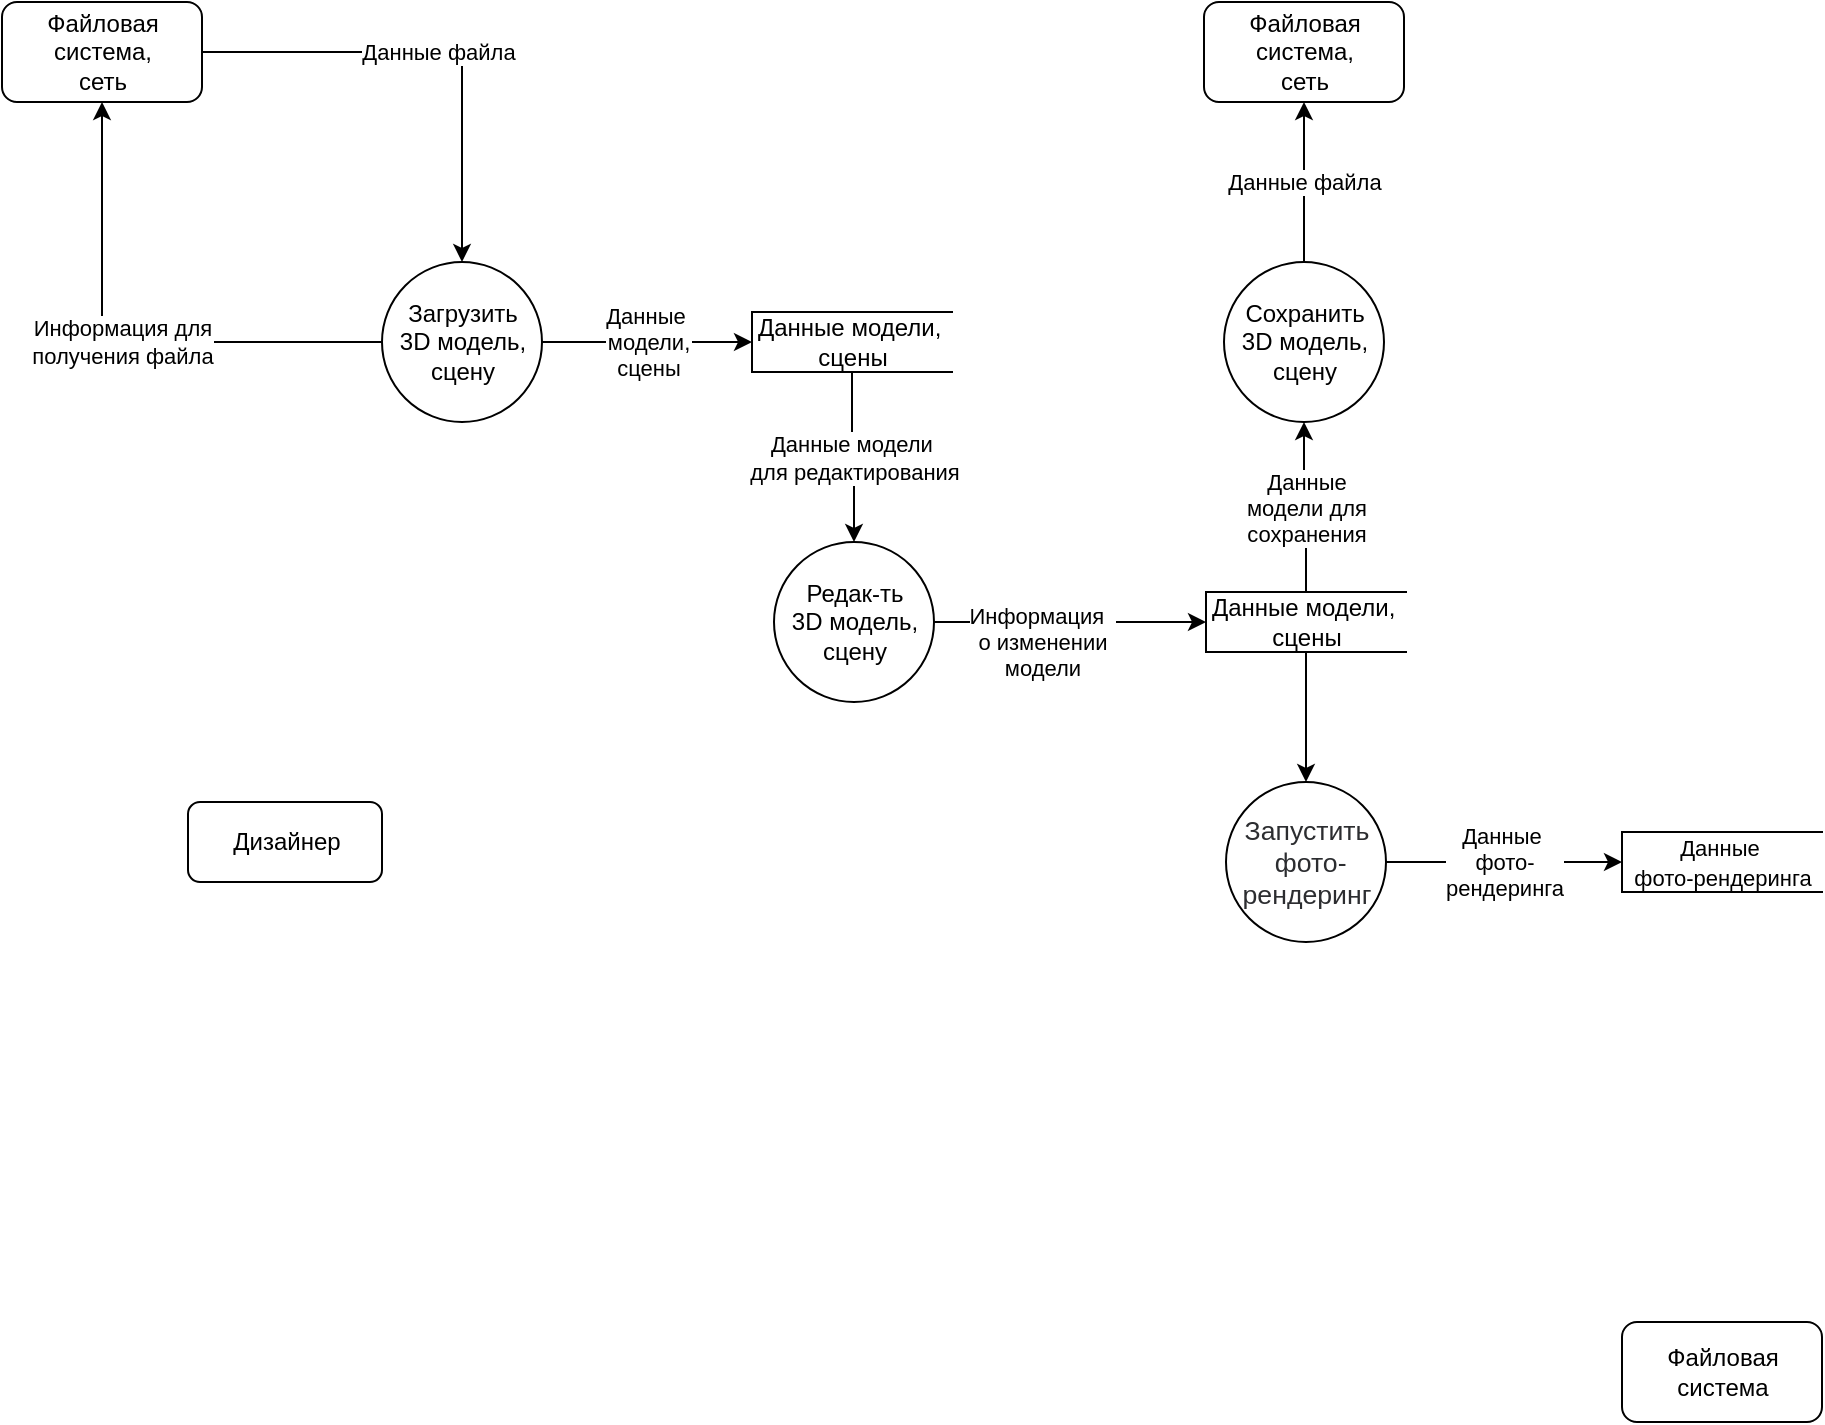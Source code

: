 <mxfile version="14.7.6" type="github">
  <diagram id="zpo06m7_BMjcQepiqPYK" name="Page-1">
    <mxGraphModel dx="868" dy="482" grid="1" gridSize="10" guides="1" tooltips="1" connect="1" arrows="1" fold="1" page="1" pageScale="1" pageWidth="1169" pageHeight="827" math="0" shadow="0">
      <root>
        <mxCell id="0" />
        <mxCell id="1" parent="0" />
        <mxCell id="oDMPhcDwK1nl3bNBo1yr-3" value="Информация для&lt;br&gt;получения файла" style="edgeStyle=orthogonalEdgeStyle;rounded=0;orthogonalLoop=1;jettySize=auto;html=1;" edge="1" parent="1" source="nFgDgpKMFWf3unUXLBJT-1" target="60nflXu5xfEMRwVFv_RP-4">
          <mxGeometry relative="1" as="geometry" />
        </mxCell>
        <mxCell id="oDMPhcDwK1nl3bNBo1yr-5" value="Данные&amp;nbsp;&lt;br&gt;модели,&lt;br&gt;сцены" style="edgeStyle=orthogonalEdgeStyle;rounded=0;orthogonalLoop=1;jettySize=auto;html=1;" edge="1" parent="1" source="nFgDgpKMFWf3unUXLBJT-1" target="nFgDgpKMFWf3unUXLBJT-2">
          <mxGeometry relative="1" as="geometry" />
        </mxCell>
        <mxCell id="nFgDgpKMFWf3unUXLBJT-1" value="&lt;span&gt;Загрузить &lt;br&gt;3D модель, &lt;br&gt;сцену&lt;/span&gt;" style="shape=ellipse;html=1;dashed=0;whitespace=wrap;aspect=fixed;perimeter=ellipsePerimeter;" parent="1" vertex="1">
          <mxGeometry x="317" y="190" width="80" height="80" as="geometry" />
        </mxCell>
        <mxCell id="oDMPhcDwK1nl3bNBo1yr-8" value="Данные модели&amp;nbsp;&lt;br&gt;для редактирования" style="edgeStyle=orthogonalEdgeStyle;rounded=0;orthogonalLoop=1;jettySize=auto;html=1;" edge="1" parent="1" source="nFgDgpKMFWf3unUXLBJT-2" target="oDMPhcDwK1nl3bNBo1yr-7">
          <mxGeometry relative="1" as="geometry" />
        </mxCell>
        <mxCell id="oDMPhcDwK1nl3bNBo1yr-11" value="Данные &lt;br&gt;модели для&lt;br&gt;сохранения&lt;br&gt;" style="edgeStyle=orthogonalEdgeStyle;rounded=0;orthogonalLoop=1;jettySize=auto;html=1;exitX=0.5;exitY=0;exitDx=0;exitDy=0;" edge="1" parent="1" source="oDMPhcDwK1nl3bNBo1yr-14" target="oDMPhcDwK1nl3bNBo1yr-10">
          <mxGeometry relative="1" as="geometry" />
        </mxCell>
        <mxCell id="nFgDgpKMFWf3unUXLBJT-2" value="Данные модели,&amp;nbsp;&lt;br&gt;сцены" style="html=1;dashed=0;whitespace=wrap;shape=partialRectangle;right=0;" parent="1" vertex="1">
          <mxGeometry x="502" y="215" width="100" height="30" as="geometry" />
        </mxCell>
        <mxCell id="oDMPhcDwK1nl3bNBo1yr-4" value="Данные файла" style="edgeStyle=orthogonalEdgeStyle;rounded=0;orthogonalLoop=1;jettySize=auto;html=1;" edge="1" parent="1" source="60nflXu5xfEMRwVFv_RP-4" target="nFgDgpKMFWf3unUXLBJT-1">
          <mxGeometry relative="1" as="geometry" />
        </mxCell>
        <mxCell id="60nflXu5xfEMRwVFv_RP-4" value="Файловая &lt;br&gt;система,&lt;br&gt;сеть" style="html=1;dashed=0;whitespace=wrap;rounded=1;" parent="1" vertex="1">
          <mxGeometry x="127" y="60" width="100" height="50" as="geometry" />
        </mxCell>
        <mxCell id="oDMPhcDwK1nl3bNBo1yr-1" value="Файловая&lt;br&gt;система,&lt;br&gt;сеть" style="html=1;dashed=0;whitespace=wrap;rounded=1;" vertex="1" parent="1">
          <mxGeometry x="728" y="60" width="100" height="50" as="geometry" />
        </mxCell>
        <mxCell id="oDMPhcDwK1nl3bNBo1yr-2" value="Дизайнер" style="html=1;dashed=0;whitespace=wrap;rounded=1;" vertex="1" parent="1">
          <mxGeometry x="220" y="460" width="97" height="40" as="geometry" />
        </mxCell>
        <mxCell id="oDMPhcDwK1nl3bNBo1yr-15" value="Информация&amp;nbsp;&amp;nbsp;&lt;br&gt;о изменении &lt;br&gt;модели" style="edgeStyle=orthogonalEdgeStyle;rounded=0;orthogonalLoop=1;jettySize=auto;html=1;" edge="1" parent="1" source="oDMPhcDwK1nl3bNBo1yr-7" target="oDMPhcDwK1nl3bNBo1yr-14">
          <mxGeometry x="-0.206" y="-10" relative="1" as="geometry">
            <mxPoint as="offset" />
          </mxGeometry>
        </mxCell>
        <mxCell id="oDMPhcDwK1nl3bNBo1yr-7" value="&lt;span style=&quot;font-family: &amp;#34;helvetica&amp;#34;&quot;&gt;Редак-ть&lt;br&gt;3D модель, &lt;br&gt;сцену&lt;/span&gt;" style="shape=ellipse;html=1;dashed=0;whitespace=wrap;aspect=fixed;perimeter=ellipsePerimeter;" vertex="1" parent="1">
          <mxGeometry x="513" y="330" width="80" height="80" as="geometry" />
        </mxCell>
        <mxCell id="oDMPhcDwK1nl3bNBo1yr-12" value="Данные файла" style="edgeStyle=orthogonalEdgeStyle;rounded=0;orthogonalLoop=1;jettySize=auto;html=1;" edge="1" parent="1" source="oDMPhcDwK1nl3bNBo1yr-10" target="oDMPhcDwK1nl3bNBo1yr-1">
          <mxGeometry relative="1" as="geometry" />
        </mxCell>
        <mxCell id="oDMPhcDwK1nl3bNBo1yr-10" value="&lt;span style=&quot;font-family: &amp;#34;helvetica&amp;#34;&quot;&gt;Сохранить &lt;br&gt;3D модель, &lt;br&gt;сцену&lt;/span&gt;" style="shape=ellipse;html=1;dashed=0;whitespace=wrap;aspect=fixed;perimeter=ellipsePerimeter;" vertex="1" parent="1">
          <mxGeometry x="738" y="190" width="80" height="80" as="geometry" />
        </mxCell>
        <mxCell id="oDMPhcDwK1nl3bNBo1yr-18" style="edgeStyle=orthogonalEdgeStyle;rounded=0;orthogonalLoop=1;jettySize=auto;html=1;" edge="1" parent="1" source="oDMPhcDwK1nl3bNBo1yr-14" target="oDMPhcDwK1nl3bNBo1yr-17">
          <mxGeometry relative="1" as="geometry" />
        </mxCell>
        <mxCell id="oDMPhcDwK1nl3bNBo1yr-14" value="Данные модели,&amp;nbsp;&lt;br&gt;сцены" style="html=1;dashed=0;whitespace=wrap;shape=partialRectangle;right=0;" vertex="1" parent="1">
          <mxGeometry x="729" y="355" width="100" height="30" as="geometry" />
        </mxCell>
        <mxCell id="oDMPhcDwK1nl3bNBo1yr-20" value="Данные&amp;nbsp;&lt;br&gt;фото-&lt;br&gt;рендеринга" style="edgeStyle=orthogonalEdgeStyle;rounded=0;orthogonalLoop=1;jettySize=auto;html=1;" edge="1" parent="1" source="oDMPhcDwK1nl3bNBo1yr-17" target="oDMPhcDwK1nl3bNBo1yr-19">
          <mxGeometry relative="1" as="geometry" />
        </mxCell>
        <mxCell id="oDMPhcDwK1nl3bNBo1yr-17" value="&lt;span style=&quot;color: rgb(44 , 45 , 48) ; font-family: &amp;#34;arial&amp;#34; ; font-size: 13.333px&quot;&gt;Запустить&lt;br&gt;&amp;nbsp;фото-&lt;br&gt;рендеринг&lt;/span&gt;" style="shape=ellipse;html=1;dashed=0;whitespace=wrap;aspect=fixed;perimeter=ellipsePerimeter;" vertex="1" parent="1">
          <mxGeometry x="739" y="450" width="80" height="80" as="geometry" />
        </mxCell>
        <mxCell id="oDMPhcDwK1nl3bNBo1yr-19" value="&lt;span style=&quot;font-size: 11px ; background-color: rgb(255 , 255 , 255)&quot;&gt;Данные&amp;nbsp;&lt;/span&gt;&lt;br style=&quot;font-size: 11px&quot;&gt;&lt;span style=&quot;font-size: 11px ; background-color: rgb(255 , 255 , 255)&quot;&gt;фото-&lt;/span&gt;&lt;span style=&quot;font-size: 11px ; background-color: rgb(255 , 255 , 255)&quot;&gt;рендеринга&lt;/span&gt;" style="html=1;dashed=0;whitespace=wrap;shape=partialRectangle;right=0;" vertex="1" parent="1">
          <mxGeometry x="937" y="475" width="100" height="30" as="geometry" />
        </mxCell>
        <mxCell id="oDMPhcDwK1nl3bNBo1yr-21" value="Файловая&lt;br&gt;система" style="html=1;dashed=0;whitespace=wrap;rounded=1;" vertex="1" parent="1">
          <mxGeometry x="937" y="720" width="100" height="50" as="geometry" />
        </mxCell>
      </root>
    </mxGraphModel>
  </diagram>
</mxfile>
